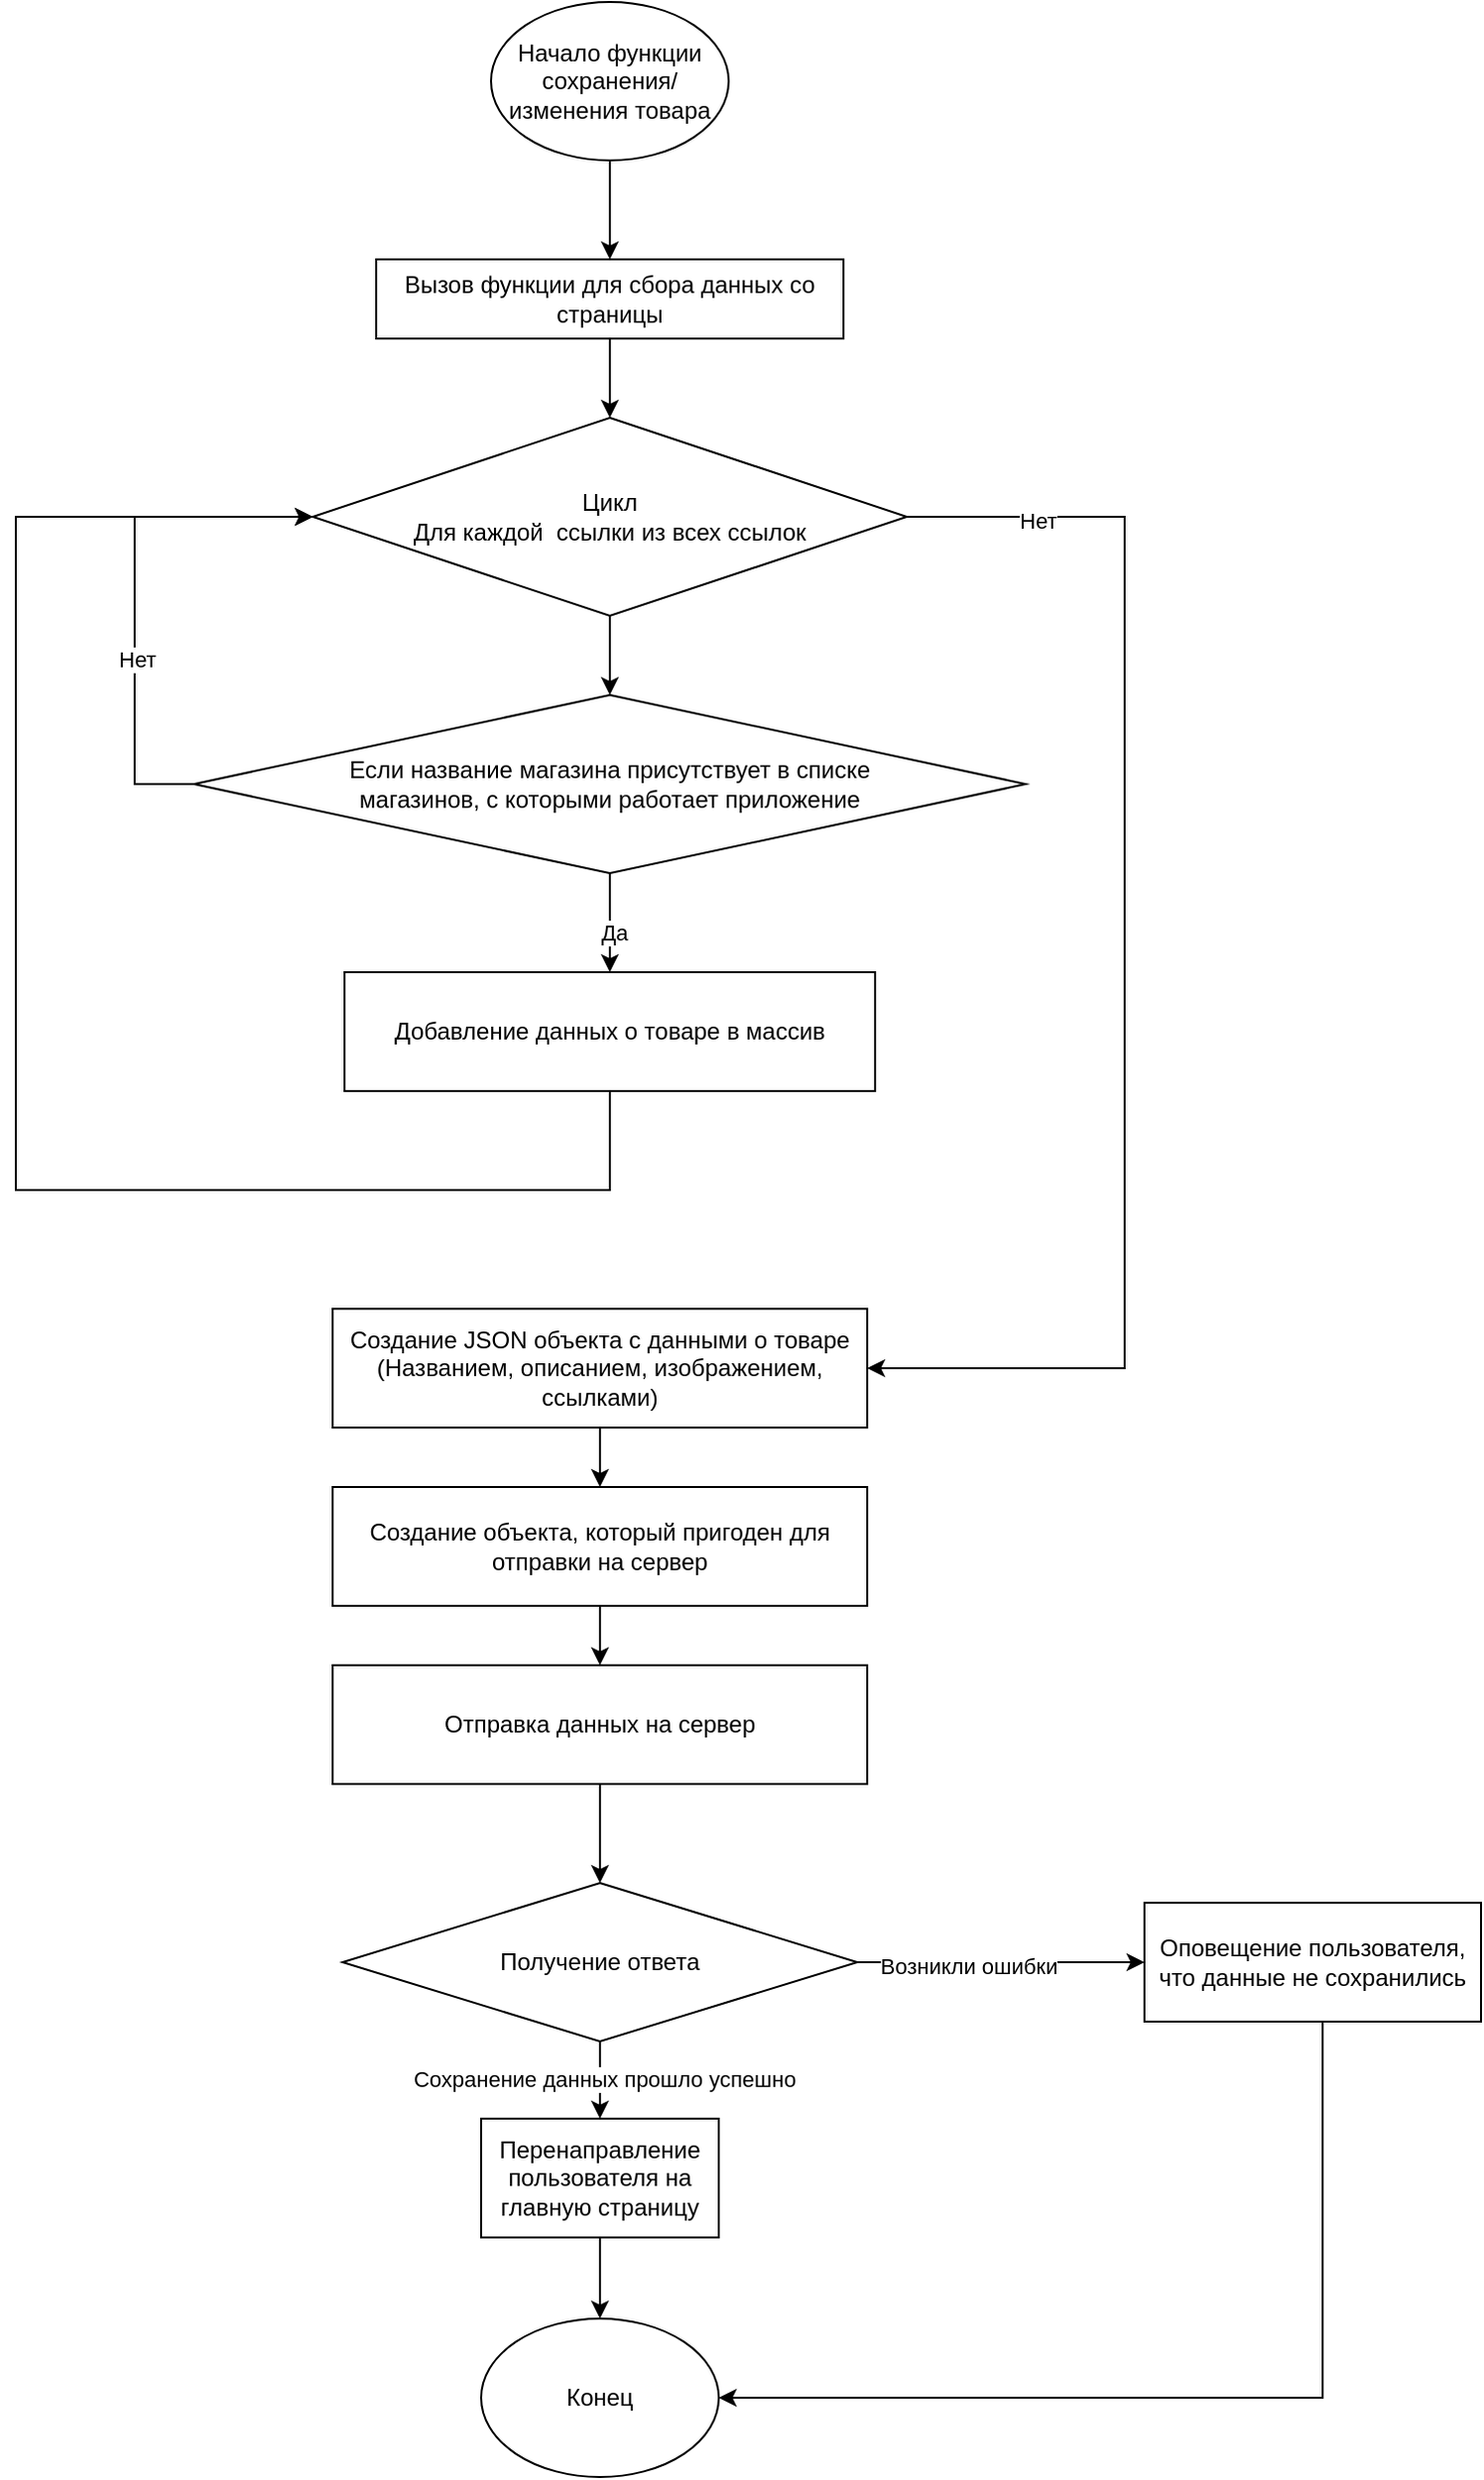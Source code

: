 <mxfile version="22.1.3" type="device">
  <diagram name="Страница — 1" id="knU1jot-9hoy9Sddt6b6">
    <mxGraphModel dx="794" dy="1086" grid="1" gridSize="10" guides="1" tooltips="1" connect="1" arrows="1" fold="1" page="1" pageScale="1" pageWidth="827" pageHeight="1169" math="0" shadow="0">
      <root>
        <mxCell id="0" />
        <mxCell id="1" parent="0" />
        <mxCell id="sVC0vbUDzyiBEEh-qeYk-4" style="edgeStyle=orthogonalEdgeStyle;rounded=0;orthogonalLoop=1;jettySize=auto;html=1;" edge="1" parent="1" source="sVC0vbUDzyiBEEh-qeYk-1" target="sVC0vbUDzyiBEEh-qeYk-2">
          <mxGeometry relative="1" as="geometry" />
        </mxCell>
        <mxCell id="sVC0vbUDzyiBEEh-qeYk-1" value="Начало функции сохранения/изменения товара" style="ellipse;whiteSpace=wrap;html=1;" vertex="1" parent="1">
          <mxGeometry x="320" y="40" width="120" height="80" as="geometry" />
        </mxCell>
        <mxCell id="sVC0vbUDzyiBEEh-qeYk-6" style="edgeStyle=orthogonalEdgeStyle;rounded=0;orthogonalLoop=1;jettySize=auto;html=1;entryX=0.5;entryY=0;entryDx=0;entryDy=0;" edge="1" parent="1" source="sVC0vbUDzyiBEEh-qeYk-2" target="sVC0vbUDzyiBEEh-qeYk-5">
          <mxGeometry relative="1" as="geometry" />
        </mxCell>
        <mxCell id="sVC0vbUDzyiBEEh-qeYk-2" value="Вызов функции для сбора данных со страницы" style="rounded=0;whiteSpace=wrap;html=1;" vertex="1" parent="1">
          <mxGeometry x="262" y="170" width="236" height="40" as="geometry" />
        </mxCell>
        <mxCell id="sVC0vbUDzyiBEEh-qeYk-9" style="edgeStyle=orthogonalEdgeStyle;rounded=0;orthogonalLoop=1;jettySize=auto;html=1;entryX=0.5;entryY=0;entryDx=0;entryDy=0;" edge="1" parent="1" source="sVC0vbUDzyiBEEh-qeYk-5" target="sVC0vbUDzyiBEEh-qeYk-8">
          <mxGeometry relative="1" as="geometry" />
        </mxCell>
        <mxCell id="sVC0vbUDzyiBEEh-qeYk-20" style="edgeStyle=orthogonalEdgeStyle;rounded=0;orthogonalLoop=1;jettySize=auto;html=1;entryX=1;entryY=0.5;entryDx=0;entryDy=0;" edge="1" parent="1" source="sVC0vbUDzyiBEEh-qeYk-5" target="sVC0vbUDzyiBEEh-qeYk-19">
          <mxGeometry relative="1" as="geometry">
            <Array as="points">
              <mxPoint x="640" y="300" />
              <mxPoint x="640" y="730" />
            </Array>
          </mxGeometry>
        </mxCell>
        <mxCell id="sVC0vbUDzyiBEEh-qeYk-28" value="Нет" style="edgeLabel;html=1;align=center;verticalAlign=middle;resizable=0;points=[];" vertex="1" connectable="0" parent="sVC0vbUDzyiBEEh-qeYk-20">
          <mxGeometry x="-0.803" y="-2" relative="1" as="geometry">
            <mxPoint as="offset" />
          </mxGeometry>
        </mxCell>
        <mxCell id="sVC0vbUDzyiBEEh-qeYk-5" value="Цикл&lt;br&gt;Для каждой&amp;nbsp; ссылки из всех ссылок" style="rhombus;whiteSpace=wrap;html=1;" vertex="1" parent="1">
          <mxGeometry x="230" y="250" width="300" height="100" as="geometry" />
        </mxCell>
        <mxCell id="sVC0vbUDzyiBEEh-qeYk-11" style="edgeStyle=orthogonalEdgeStyle;rounded=0;orthogonalLoop=1;jettySize=auto;html=1;exitX=0.5;exitY=1;exitDx=0;exitDy=0;" edge="1" parent="1" source="sVC0vbUDzyiBEEh-qeYk-8" target="sVC0vbUDzyiBEEh-qeYk-10">
          <mxGeometry relative="1" as="geometry" />
        </mxCell>
        <mxCell id="sVC0vbUDzyiBEEh-qeYk-12" value="Да" style="edgeLabel;html=1;align=center;verticalAlign=middle;resizable=0;points=[];" vertex="1" connectable="0" parent="sVC0vbUDzyiBEEh-qeYk-11">
          <mxGeometry x="0.2" y="2" relative="1" as="geometry">
            <mxPoint as="offset" />
          </mxGeometry>
        </mxCell>
        <mxCell id="sVC0vbUDzyiBEEh-qeYk-17" style="edgeStyle=orthogonalEdgeStyle;rounded=0;orthogonalLoop=1;jettySize=auto;html=1;entryX=0;entryY=0.5;entryDx=0;entryDy=0;" edge="1" parent="1" source="sVC0vbUDzyiBEEh-qeYk-8" target="sVC0vbUDzyiBEEh-qeYk-5">
          <mxGeometry relative="1" as="geometry">
            <mxPoint x="120" y="270" as="targetPoint" />
            <Array as="points">
              <mxPoint x="140" y="435" />
              <mxPoint x="140" y="300" />
            </Array>
          </mxGeometry>
        </mxCell>
        <mxCell id="sVC0vbUDzyiBEEh-qeYk-18" value="Нет" style="edgeLabel;html=1;align=center;verticalAlign=middle;resizable=0;points=[];" vertex="1" connectable="0" parent="sVC0vbUDzyiBEEh-qeYk-17">
          <mxGeometry x="-0.268" relative="1" as="geometry">
            <mxPoint x="1" as="offset" />
          </mxGeometry>
        </mxCell>
        <mxCell id="sVC0vbUDzyiBEEh-qeYk-8" value="Если название магазина присутствует в списке &lt;br&gt;магазинов, с которыми работает приложение" style="rhombus;whiteSpace=wrap;html=1;" vertex="1" parent="1">
          <mxGeometry x="170" y="390" width="420" height="90" as="geometry" />
        </mxCell>
        <mxCell id="sVC0vbUDzyiBEEh-qeYk-16" style="edgeStyle=orthogonalEdgeStyle;rounded=0;orthogonalLoop=1;jettySize=auto;html=1;entryX=0;entryY=0.5;entryDx=0;entryDy=0;" edge="1" parent="1" source="sVC0vbUDzyiBEEh-qeYk-10" target="sVC0vbUDzyiBEEh-qeYk-5">
          <mxGeometry relative="1" as="geometry">
            <Array as="points">
              <mxPoint x="380" y="640" />
              <mxPoint x="80" y="640" />
              <mxPoint x="80" y="300" />
            </Array>
          </mxGeometry>
        </mxCell>
        <mxCell id="sVC0vbUDzyiBEEh-qeYk-10" value="Добавление данных о товаре в массив" style="rounded=0;whiteSpace=wrap;html=1;" vertex="1" parent="1">
          <mxGeometry x="246" y="530" width="268" height="60" as="geometry" />
        </mxCell>
        <mxCell id="sVC0vbUDzyiBEEh-qeYk-22" style="edgeStyle=orthogonalEdgeStyle;rounded=0;orthogonalLoop=1;jettySize=auto;html=1;exitX=0.5;exitY=1;exitDx=0;exitDy=0;entryX=0.5;entryY=0;entryDx=0;entryDy=0;" edge="1" parent="1" source="sVC0vbUDzyiBEEh-qeYk-19" target="sVC0vbUDzyiBEEh-qeYk-21">
          <mxGeometry relative="1" as="geometry" />
        </mxCell>
        <mxCell id="sVC0vbUDzyiBEEh-qeYk-19" value="Создание JSON объекта с данными о товаре&lt;br&gt;(Названием, описанием, изображением, ссылками)" style="rounded=0;whiteSpace=wrap;html=1;" vertex="1" parent="1">
          <mxGeometry x="240" y="700" width="270" height="60" as="geometry" />
        </mxCell>
        <mxCell id="sVC0vbUDzyiBEEh-qeYk-24" style="edgeStyle=orthogonalEdgeStyle;rounded=0;orthogonalLoop=1;jettySize=auto;html=1;" edge="1" parent="1" source="sVC0vbUDzyiBEEh-qeYk-21" target="sVC0vbUDzyiBEEh-qeYk-23">
          <mxGeometry relative="1" as="geometry" />
        </mxCell>
        <mxCell id="sVC0vbUDzyiBEEh-qeYk-21" value="Создание объекта, который пригоден для отправки на сервер" style="rounded=0;whiteSpace=wrap;html=1;" vertex="1" parent="1">
          <mxGeometry x="240" y="790" width="270" height="60" as="geometry" />
        </mxCell>
        <mxCell id="sVC0vbUDzyiBEEh-qeYk-26" style="edgeStyle=orthogonalEdgeStyle;rounded=0;orthogonalLoop=1;jettySize=auto;html=1;entryX=0.5;entryY=0;entryDx=0;entryDy=0;" edge="1" parent="1" source="sVC0vbUDzyiBEEh-qeYk-23" target="sVC0vbUDzyiBEEh-qeYk-25">
          <mxGeometry relative="1" as="geometry" />
        </mxCell>
        <mxCell id="sVC0vbUDzyiBEEh-qeYk-23" value="Отправка данных на сервер" style="rounded=0;whiteSpace=wrap;html=1;" vertex="1" parent="1">
          <mxGeometry x="240" y="880" width="270" height="60" as="geometry" />
        </mxCell>
        <mxCell id="sVC0vbUDzyiBEEh-qeYk-29" style="edgeStyle=orthogonalEdgeStyle;rounded=0;orthogonalLoop=1;jettySize=auto;html=1;" edge="1" parent="1" source="sVC0vbUDzyiBEEh-qeYk-25" target="sVC0vbUDzyiBEEh-qeYk-27">
          <mxGeometry relative="1" as="geometry" />
        </mxCell>
        <mxCell id="sVC0vbUDzyiBEEh-qeYk-30" value="Сохранение данных прошло успешно" style="edgeLabel;html=1;align=center;verticalAlign=middle;resizable=0;points=[];" vertex="1" connectable="0" parent="sVC0vbUDzyiBEEh-qeYk-29">
          <mxGeometry x="0.024" y="2" relative="1" as="geometry">
            <mxPoint as="offset" />
          </mxGeometry>
        </mxCell>
        <mxCell id="sVC0vbUDzyiBEEh-qeYk-32" style="edgeStyle=orthogonalEdgeStyle;rounded=0;orthogonalLoop=1;jettySize=auto;html=1;entryX=0;entryY=0.5;entryDx=0;entryDy=0;" edge="1" parent="1" source="sVC0vbUDzyiBEEh-qeYk-25" target="sVC0vbUDzyiBEEh-qeYk-31">
          <mxGeometry relative="1" as="geometry" />
        </mxCell>
        <mxCell id="sVC0vbUDzyiBEEh-qeYk-33" value="Возникли ошибки" style="edgeLabel;html=1;align=center;verticalAlign=middle;resizable=0;points=[];" vertex="1" connectable="0" parent="sVC0vbUDzyiBEEh-qeYk-32">
          <mxGeometry x="-0.235" y="-2" relative="1" as="geometry">
            <mxPoint as="offset" />
          </mxGeometry>
        </mxCell>
        <mxCell id="sVC0vbUDzyiBEEh-qeYk-25" value="Получение ответа" style="rhombus;whiteSpace=wrap;html=1;" vertex="1" parent="1">
          <mxGeometry x="245" y="990" width="260" height="80" as="geometry" />
        </mxCell>
        <mxCell id="sVC0vbUDzyiBEEh-qeYk-35" style="edgeStyle=orthogonalEdgeStyle;rounded=0;orthogonalLoop=1;jettySize=auto;html=1;" edge="1" parent="1" source="sVC0vbUDzyiBEEh-qeYk-27" target="sVC0vbUDzyiBEEh-qeYk-34">
          <mxGeometry relative="1" as="geometry" />
        </mxCell>
        <mxCell id="sVC0vbUDzyiBEEh-qeYk-27" value="Перенаправление пользователя на главную страницу" style="rounded=0;whiteSpace=wrap;html=1;" vertex="1" parent="1">
          <mxGeometry x="315" y="1109" width="120" height="60" as="geometry" />
        </mxCell>
        <mxCell id="sVC0vbUDzyiBEEh-qeYk-36" style="edgeStyle=orthogonalEdgeStyle;rounded=0;orthogonalLoop=1;jettySize=auto;html=1;entryX=1;entryY=0.5;entryDx=0;entryDy=0;" edge="1" parent="1" source="sVC0vbUDzyiBEEh-qeYk-31" target="sVC0vbUDzyiBEEh-qeYk-34">
          <mxGeometry relative="1" as="geometry">
            <Array as="points">
              <mxPoint x="740" y="1250" />
            </Array>
          </mxGeometry>
        </mxCell>
        <mxCell id="sVC0vbUDzyiBEEh-qeYk-31" value="Оповещение пользователя, что данные не сохранились" style="rounded=0;whiteSpace=wrap;html=1;" vertex="1" parent="1">
          <mxGeometry x="650" y="1000" width="170" height="60" as="geometry" />
        </mxCell>
        <mxCell id="sVC0vbUDzyiBEEh-qeYk-34" value="Конец" style="ellipse;whiteSpace=wrap;html=1;" vertex="1" parent="1">
          <mxGeometry x="315" y="1210" width="120" height="80" as="geometry" />
        </mxCell>
      </root>
    </mxGraphModel>
  </diagram>
</mxfile>
